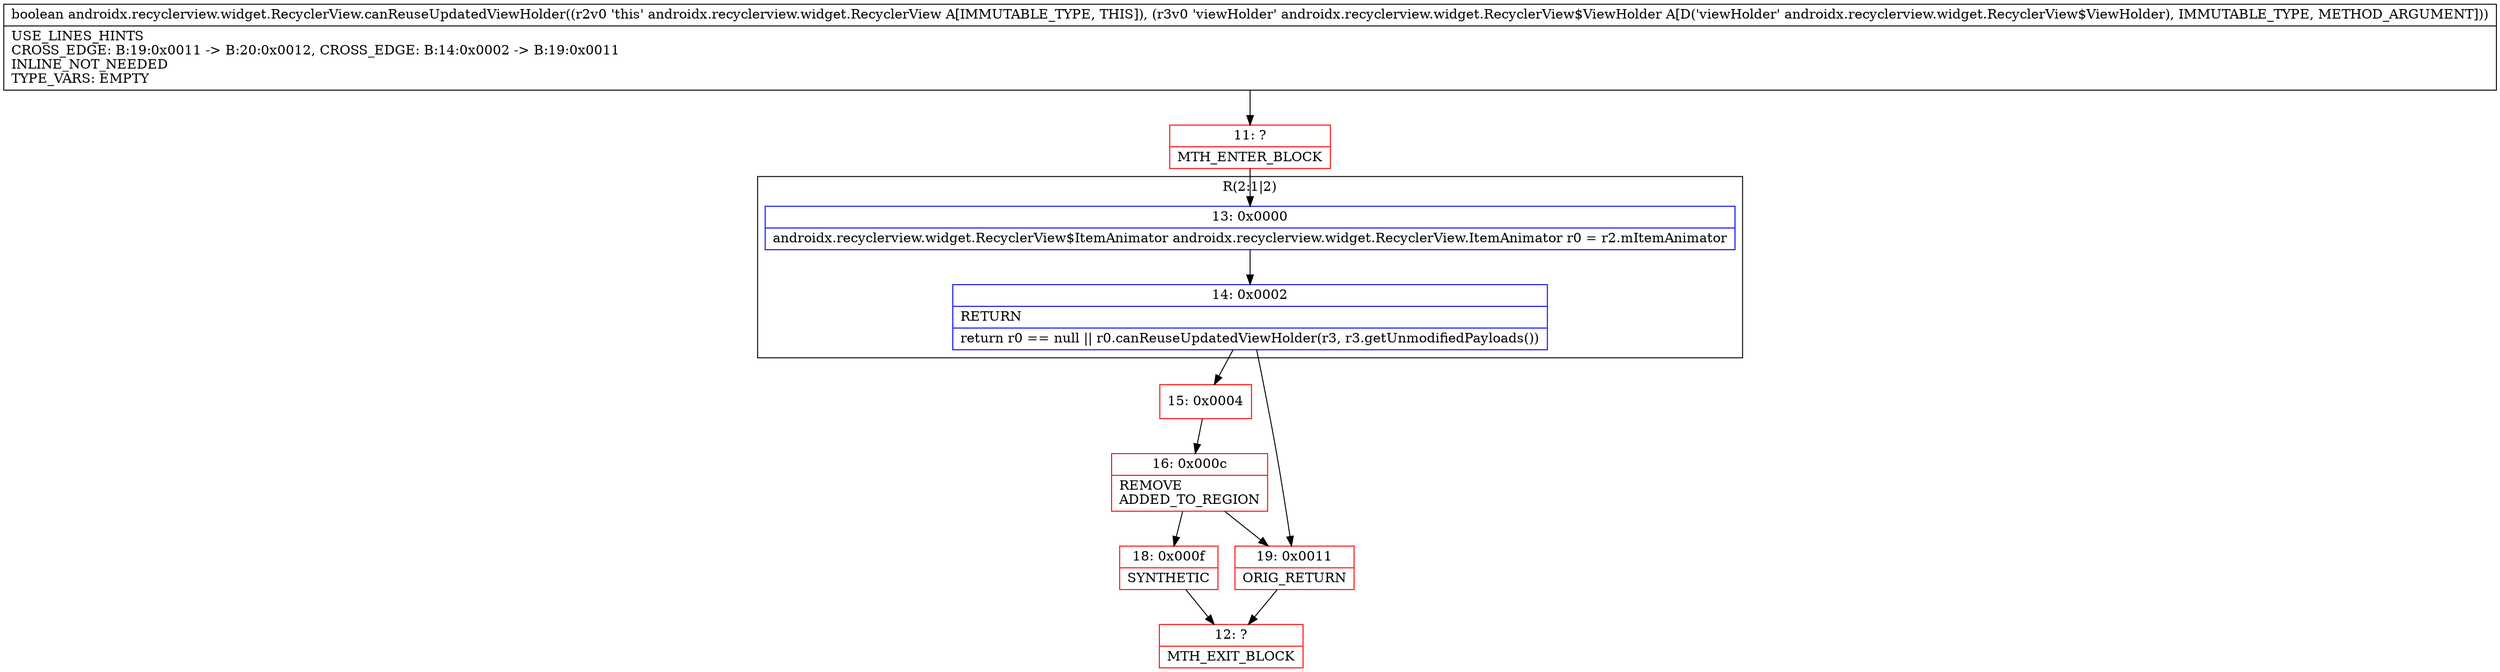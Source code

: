 digraph "CFG forandroidx.recyclerview.widget.RecyclerView.canReuseUpdatedViewHolder(Landroidx\/recyclerview\/widget\/RecyclerView$ViewHolder;)Z" {
subgraph cluster_Region_654670618 {
label = "R(2:1|2)";
node [shape=record,color=blue];
Node_13 [shape=record,label="{13\:\ 0x0000|androidx.recyclerview.widget.RecyclerView$ItemAnimator androidx.recyclerview.widget.RecyclerView.ItemAnimator r0 = r2.mItemAnimator\l}"];
Node_14 [shape=record,label="{14\:\ 0x0002|RETURN\l|return r0 == null \|\| r0.canReuseUpdatedViewHolder(r3, r3.getUnmodifiedPayloads())\l}"];
}
Node_11 [shape=record,color=red,label="{11\:\ ?|MTH_ENTER_BLOCK\l}"];
Node_15 [shape=record,color=red,label="{15\:\ 0x0004}"];
Node_16 [shape=record,color=red,label="{16\:\ 0x000c|REMOVE\lADDED_TO_REGION\l}"];
Node_18 [shape=record,color=red,label="{18\:\ 0x000f|SYNTHETIC\l}"];
Node_12 [shape=record,color=red,label="{12\:\ ?|MTH_EXIT_BLOCK\l}"];
Node_19 [shape=record,color=red,label="{19\:\ 0x0011|ORIG_RETURN\l}"];
MethodNode[shape=record,label="{boolean androidx.recyclerview.widget.RecyclerView.canReuseUpdatedViewHolder((r2v0 'this' androidx.recyclerview.widget.RecyclerView A[IMMUTABLE_TYPE, THIS]), (r3v0 'viewHolder' androidx.recyclerview.widget.RecyclerView$ViewHolder A[D('viewHolder' androidx.recyclerview.widget.RecyclerView$ViewHolder), IMMUTABLE_TYPE, METHOD_ARGUMENT]))  | USE_LINES_HINTS\lCROSS_EDGE: B:19:0x0011 \-\> B:20:0x0012, CROSS_EDGE: B:14:0x0002 \-\> B:19:0x0011\lINLINE_NOT_NEEDED\lTYPE_VARS: EMPTY\l}"];
MethodNode -> Node_11;Node_13 -> Node_14;
Node_14 -> Node_15;
Node_14 -> Node_19;
Node_11 -> Node_13;
Node_15 -> Node_16;
Node_16 -> Node_18;
Node_16 -> Node_19;
Node_18 -> Node_12;
Node_19 -> Node_12;
}


